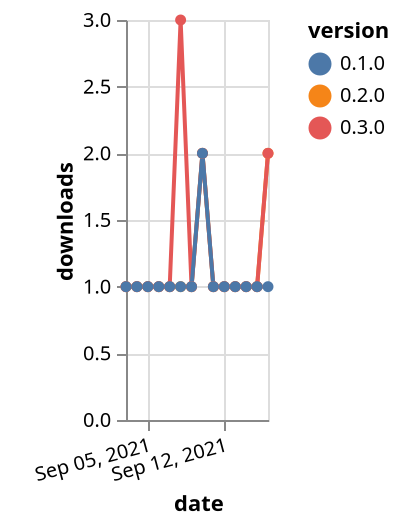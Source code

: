 {"$schema": "https://vega.github.io/schema/vega-lite/v5.json", "description": "A simple bar chart with embedded data.", "data": {"values": [{"date": "2021-09-03", "total": 725, "delta": 1, "version": "0.2.0"}, {"date": "2021-09-04", "total": 726, "delta": 1, "version": "0.2.0"}, {"date": "2021-09-05", "total": 727, "delta": 1, "version": "0.2.0"}, {"date": "2021-09-06", "total": 728, "delta": 1, "version": "0.2.0"}, {"date": "2021-09-07", "total": 729, "delta": 1, "version": "0.2.0"}, {"date": "2021-09-08", "total": 730, "delta": 1, "version": "0.2.0"}, {"date": "2021-09-09", "total": 731, "delta": 1, "version": "0.2.0"}, {"date": "2021-09-10", "total": 733, "delta": 2, "version": "0.2.0"}, {"date": "2021-09-11", "total": 734, "delta": 1, "version": "0.2.0"}, {"date": "2021-09-12", "total": 735, "delta": 1, "version": "0.2.0"}, {"date": "2021-09-13", "total": 736, "delta": 1, "version": "0.2.0"}, {"date": "2021-09-14", "total": 737, "delta": 1, "version": "0.2.0"}, {"date": "2021-09-15", "total": 738, "delta": 1, "version": "0.2.0"}, {"date": "2021-09-16", "total": 740, "delta": 2, "version": "0.2.0"}, {"date": "2021-09-03", "total": 224, "delta": 1, "version": "0.3.0"}, {"date": "2021-09-04", "total": 225, "delta": 1, "version": "0.3.0"}, {"date": "2021-09-05", "total": 226, "delta": 1, "version": "0.3.0"}, {"date": "2021-09-06", "total": 227, "delta": 1, "version": "0.3.0"}, {"date": "2021-09-07", "total": 228, "delta": 1, "version": "0.3.0"}, {"date": "2021-09-08", "total": 231, "delta": 3, "version": "0.3.0"}, {"date": "2021-09-09", "total": 232, "delta": 1, "version": "0.3.0"}, {"date": "2021-09-10", "total": 234, "delta": 2, "version": "0.3.0"}, {"date": "2021-09-11", "total": 235, "delta": 1, "version": "0.3.0"}, {"date": "2021-09-12", "total": 236, "delta": 1, "version": "0.3.0"}, {"date": "2021-09-13", "total": 237, "delta": 1, "version": "0.3.0"}, {"date": "2021-09-14", "total": 238, "delta": 1, "version": "0.3.0"}, {"date": "2021-09-15", "total": 239, "delta": 1, "version": "0.3.0"}, {"date": "2021-09-16", "total": 241, "delta": 2, "version": "0.3.0"}, {"date": "2021-09-03", "total": 165, "delta": 1, "version": "0.1.0"}, {"date": "2021-09-04", "total": 166, "delta": 1, "version": "0.1.0"}, {"date": "2021-09-05", "total": 167, "delta": 1, "version": "0.1.0"}, {"date": "2021-09-06", "total": 168, "delta": 1, "version": "0.1.0"}, {"date": "2021-09-07", "total": 169, "delta": 1, "version": "0.1.0"}, {"date": "2021-09-08", "total": 170, "delta": 1, "version": "0.1.0"}, {"date": "2021-09-09", "total": 171, "delta": 1, "version": "0.1.0"}, {"date": "2021-09-10", "total": 173, "delta": 2, "version": "0.1.0"}, {"date": "2021-09-11", "total": 174, "delta": 1, "version": "0.1.0"}, {"date": "2021-09-12", "total": 175, "delta": 1, "version": "0.1.0"}, {"date": "2021-09-13", "total": 176, "delta": 1, "version": "0.1.0"}, {"date": "2021-09-14", "total": 177, "delta": 1, "version": "0.1.0"}, {"date": "2021-09-15", "total": 178, "delta": 1, "version": "0.1.0"}, {"date": "2021-09-16", "total": 179, "delta": 1, "version": "0.1.0"}]}, "width": "container", "mark": {"type": "line", "point": {"filled": true}}, "encoding": {"x": {"field": "date", "type": "temporal", "timeUnit": "yearmonthdate", "title": "date", "axis": {"labelAngle": -15}}, "y": {"field": "delta", "type": "quantitative", "title": "downloads"}, "color": {"field": "version", "type": "nominal"}, "tooltip": {"field": "delta"}}}